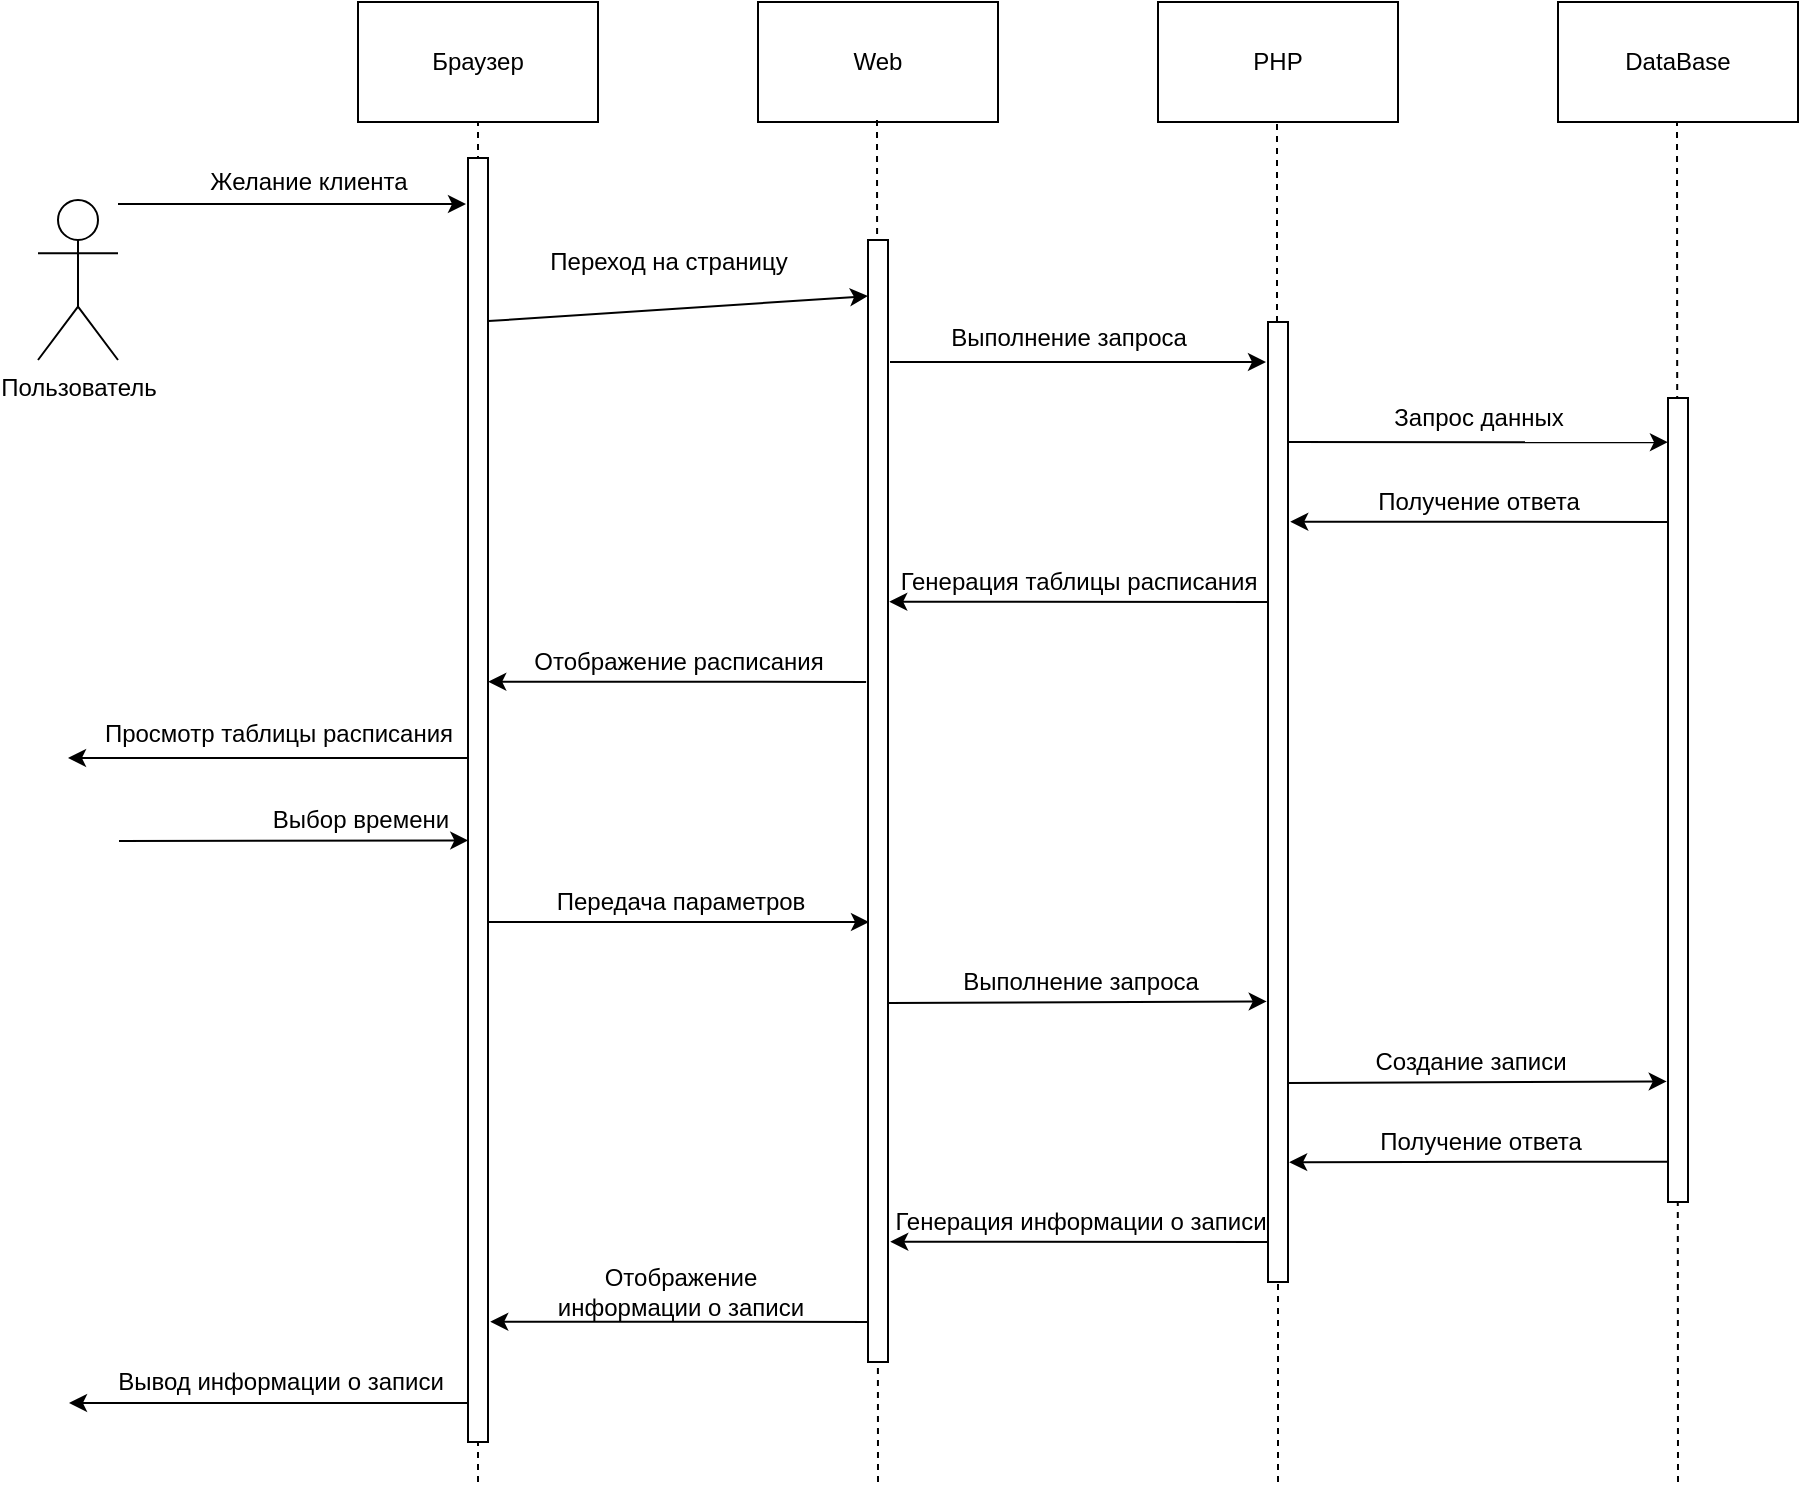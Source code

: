 <mxfile version="12.3.2" type="device" pages="1"><diagram id="z8-qv6D4M9FjAloxIoX0" name="Page-1"><mxGraphModel dx="1463" dy="846" grid="1" gridSize="10" guides="1" tooltips="1" connect="1" arrows="1" fold="1" page="1" pageScale="1" pageWidth="827" pageHeight="1169" math="0" shadow="0"><root><mxCell id="0"/><mxCell id="1" parent="0"/><mxCell id="-Rl1NjcdSPR4HwUoD9Cl-1" value="Пользователь" style="shape=umlActor;verticalLabelPosition=bottom;labelBackgroundColor=#ffffff;verticalAlign=top;html=1;outlineConnect=0;" parent="1" vertex="1"><mxGeometry x="120" y="199" width="40" height="80" as="geometry"/></mxCell><mxCell id="-Rl1NjcdSPR4HwUoD9Cl-9" value="Браузер" style="rounded=0;whiteSpace=wrap;html=1;" parent="1" vertex="1"><mxGeometry x="280" y="100" width="120" height="60" as="geometry"/></mxCell><mxCell id="-Rl1NjcdSPR4HwUoD9Cl-10" value="PHP" style="rounded=0;whiteSpace=wrap;html=1;" parent="1" vertex="1"><mxGeometry x="680" y="100" width="120" height="60" as="geometry"/></mxCell><mxCell id="-Rl1NjcdSPR4HwUoD9Cl-11" value="DataBase" style="rounded=0;whiteSpace=wrap;html=1;" parent="1" vertex="1"><mxGeometry x="880" y="100" width="120" height="60" as="geometry"/></mxCell><mxCell id="-Rl1NjcdSPR4HwUoD9Cl-12" value="" style="endArrow=none;dashed=1;html=1;entryX=0.5;entryY=1;entryDx=0;entryDy=0;" parent="1" target="-Rl1NjcdSPR4HwUoD9Cl-9" edge="1"><mxGeometry width="50" height="50" relative="1" as="geometry"><mxPoint x="340" y="840" as="sourcePoint"/><mxPoint x="360" y="170" as="targetPoint"/></mxGeometry></mxCell><mxCell id="-Rl1NjcdSPR4HwUoD9Cl-13" value="" style="endArrow=none;dashed=1;html=1;entryX=0.5;entryY=1;entryDx=0;entryDy=0;" parent="1" edge="1" source="MYk30FvpGVtjR0ssHaPJ-16"><mxGeometry width="50" height="50" relative="1" as="geometry"><mxPoint x="740" y="680" as="sourcePoint"/><mxPoint x="739.5" y="160" as="targetPoint"/></mxGeometry></mxCell><mxCell id="-Rl1NjcdSPR4HwUoD9Cl-14" value="" style="endArrow=none;dashed=1;html=1;entryX=0.5;entryY=1;entryDx=0;entryDy=0;" parent="1" edge="1"><mxGeometry width="50" height="50" relative="1" as="geometry"><mxPoint x="940" y="840" as="sourcePoint"/><mxPoint x="939.5" y="160" as="targetPoint"/></mxGeometry></mxCell><mxCell id="-Rl1NjcdSPR4HwUoD9Cl-21" value="Желание клиента" style="text;html=1;align=center;verticalAlign=middle;resizable=0;points=[];;autosize=1;" parent="1" vertex="1"><mxGeometry x="200" y="180" width="110" height="20" as="geometry"/></mxCell><mxCell id="-Rl1NjcdSPR4HwUoD9Cl-23" value="Выполнение запроса" style="text;html=1;align=center;verticalAlign=middle;resizable=0;points=[];;autosize=1;" parent="1" vertex="1"><mxGeometry x="570" y="258" width="130" height="20" as="geometry"/></mxCell><mxCell id="-Rl1NjcdSPR4HwUoD9Cl-24" value="Запрос данных" style="text;html=1;align=center;verticalAlign=middle;resizable=0;points=[];;autosize=1;" parent="1" vertex="1"><mxGeometry x="790" y="298" width="100" height="20" as="geometry"/></mxCell><mxCell id="-Rl1NjcdSPR4HwUoD9Cl-34" value="Получение ответа" style="text;html=1;align=center;verticalAlign=middle;resizable=0;points=[];;autosize=1;" parent="1" vertex="1"><mxGeometry x="780" y="340" width="120" height="20" as="geometry"/></mxCell><mxCell id="-Rl1NjcdSPR4HwUoD9Cl-36" value="Генерация таблицы расписания" style="text;html=1;align=center;verticalAlign=middle;resizable=0;points=[];;autosize=1;" parent="1" vertex="1"><mxGeometry x="545" y="380" width="190" height="20" as="geometry"/></mxCell><mxCell id="-Rl1NjcdSPR4HwUoD9Cl-39" value="Выбор времени" style="text;html=1;align=center;verticalAlign=middle;resizable=0;points=[];;autosize=1;" parent="1" vertex="1"><mxGeometry x="230.5" y="498.5" width="100" height="20" as="geometry"/></mxCell><mxCell id="-Rl1NjcdSPR4HwUoD9Cl-42" value="Выполнение запроса" style="text;html=1;align=center;verticalAlign=middle;resizable=0;points=[];;autosize=1;" parent="1" vertex="1"><mxGeometry x="575.5" y="580" width="130" height="20" as="geometry"/></mxCell><mxCell id="-Rl1NjcdSPR4HwUoD9Cl-45" value="Создание записи" style="text;html=1;align=center;verticalAlign=middle;resizable=0;points=[];;autosize=1;" parent="1" vertex="1"><mxGeometry x="780.5" y="620" width="110" height="20" as="geometry"/></mxCell><mxCell id="-Rl1NjcdSPR4HwUoD9Cl-52" style="edgeStyle=orthogonalEdgeStyle;rounded=0;orthogonalLoop=1;jettySize=auto;html=1;endArrow=none;endFill=0;startArrow=classic;startFill=1;" parent="1" edge="1"><mxGeometry relative="1" as="geometry"><mxPoint x="335" y="478" as="targetPoint"/><mxPoint x="135" y="478" as="sourcePoint"/></mxGeometry></mxCell><mxCell id="-Rl1NjcdSPR4HwUoD9Cl-53" value="Просмотр таблицы расписания" style="text;html=1;align=center;verticalAlign=middle;resizable=0;points=[];;autosize=1;" parent="1" vertex="1"><mxGeometry x="145" y="456" width="190" height="20" as="geometry"/></mxCell><mxCell id="MYk30FvpGVtjR0ssHaPJ-1" value="" style="html=1;points=[];perimeter=orthogonalPerimeter;" vertex="1" parent="1"><mxGeometry x="335" y="178" width="10" height="642" as="geometry"/></mxCell><mxCell id="MYk30FvpGVtjR0ssHaPJ-2" value="" style="endArrow=classic;html=1;entryX=-0.036;entryY=0.545;entryDx=0;entryDy=0;entryPerimeter=0;" edge="1" parent="1"><mxGeometry width="50" height="50" relative="1" as="geometry"><mxPoint x="160.5" y="519.5" as="sourcePoint"/><mxPoint x="335.14" y="519.19" as="targetPoint"/></mxGeometry></mxCell><mxCell id="MYk30FvpGVtjR0ssHaPJ-3" value="" style="endArrow=classic;html=1;" edge="1" parent="1"><mxGeometry width="50" height="50" relative="1" as="geometry"><mxPoint x="160" y="201" as="sourcePoint"/><mxPoint x="334" y="201" as="targetPoint"/></mxGeometry></mxCell><mxCell id="MYk30FvpGVtjR0ssHaPJ-4" value="Web" style="rounded=0;whiteSpace=wrap;html=1;" vertex="1" parent="1"><mxGeometry x="480" y="100" width="120" height="60" as="geometry"/></mxCell><mxCell id="MYk30FvpGVtjR0ssHaPJ-5" value="" style="endArrow=none;dashed=1;html=1;entryX=0.5;entryY=1;entryDx=0;entryDy=0;" edge="1" parent="1"><mxGeometry width="50" height="50" relative="1" as="geometry"><mxPoint x="540" y="840" as="sourcePoint"/><mxPoint x="539.5" y="159" as="targetPoint"/></mxGeometry></mxCell><mxCell id="MYk30FvpGVtjR0ssHaPJ-11" value="" style="html=1;points=[];perimeter=orthogonalPerimeter;" vertex="1" parent="1"><mxGeometry x="535" y="219" width="10" height="561" as="geometry"/></mxCell><mxCell id="MYk30FvpGVtjR0ssHaPJ-12" value="" style="endArrow=classic;html=1;entryX=0;entryY=0.05;entryDx=0;entryDy=0;entryPerimeter=0;exitX=1.013;exitY=0.127;exitDx=0;exitDy=0;exitPerimeter=0;" edge="1" parent="1" source="MYk30FvpGVtjR0ssHaPJ-1" target="MYk30FvpGVtjR0ssHaPJ-11"><mxGeometry width="50" height="50" relative="1" as="geometry"><mxPoint x="350" y="240" as="sourcePoint"/><mxPoint x="430" y="180" as="targetPoint"/></mxGeometry></mxCell><mxCell id="MYk30FvpGVtjR0ssHaPJ-14" value="Переход на страницу" style="text;html=1;align=center;verticalAlign=middle;resizable=0;points=[];;autosize=1;" vertex="1" parent="1"><mxGeometry x="370" y="220" width="130" height="20" as="geometry"/></mxCell><mxCell id="MYk30FvpGVtjR0ssHaPJ-15" value="" style="endArrow=classic;html=1;" edge="1" parent="1"><mxGeometry width="50" height="50" relative="1" as="geometry"><mxPoint x="546" y="280" as="sourcePoint"/><mxPoint x="734" y="280" as="targetPoint"/></mxGeometry></mxCell><mxCell id="MYk30FvpGVtjR0ssHaPJ-16" value="" style="html=1;points=[];perimeter=orthogonalPerimeter;" vertex="1" parent="1"><mxGeometry x="735" y="260" width="10" height="480" as="geometry"/></mxCell><mxCell id="MYk30FvpGVtjR0ssHaPJ-17" value="" style="endArrow=none;dashed=1;html=1;entryX=0.5;entryY=1;entryDx=0;entryDy=0;" edge="1" parent="1" target="MYk30FvpGVtjR0ssHaPJ-16"><mxGeometry width="50" height="50" relative="1" as="geometry"><mxPoint x="740" y="840" as="sourcePoint"/><mxPoint x="739.5" y="160" as="targetPoint"/></mxGeometry></mxCell><mxCell id="MYk30FvpGVtjR0ssHaPJ-18" value="" style="html=1;points=[];perimeter=orthogonalPerimeter;" vertex="1" parent="1"><mxGeometry x="935" y="298" width="10" height="402" as="geometry"/></mxCell><mxCell id="MYk30FvpGVtjR0ssHaPJ-23" value="" style="endArrow=classic;html=1;entryX=1.062;entryY=0.312;entryDx=0;entryDy=0;entryPerimeter=0;exitX=-0.042;exitY=0.256;exitDx=0;exitDy=0;exitPerimeter=0;" edge="1" parent="1"><mxGeometry width="50" height="50" relative="1" as="geometry"><mxPoint x="734.58" y="399.952" as="sourcePoint"/><mxPoint x="545.62" y="399.84" as="targetPoint"/></mxGeometry></mxCell><mxCell id="MYk30FvpGVtjR0ssHaPJ-24" value="" style="endArrow=classic;html=1;entryX=1.062;entryY=0.312;entryDx=0;entryDy=0;entryPerimeter=0;exitX=-0.042;exitY=0.256;exitDx=0;exitDy=0;exitPerimeter=0;" edge="1" parent="1"><mxGeometry width="50" height="50" relative="1" as="geometry"><mxPoint x="534.08" y="439.952" as="sourcePoint"/><mxPoint x="345.12" y="439.84" as="targetPoint"/></mxGeometry></mxCell><mxCell id="MYk30FvpGVtjR0ssHaPJ-25" value="Отображение расписания" style="text;html=1;align=center;verticalAlign=middle;resizable=0;points=[];;autosize=1;" vertex="1" parent="1"><mxGeometry x="360" y="420" width="160" height="20" as="geometry"/></mxCell><mxCell id="MYk30FvpGVtjR0ssHaPJ-27" value="" style="endArrow=classic;html=1;entryX=0;entryY=0.05;entryDx=0;entryDy=0;entryPerimeter=0;exitX=1.013;exitY=0.127;exitDx=0;exitDy=0;exitPerimeter=0;" edge="1" parent="1"><mxGeometry width="50" height="50" relative="1" as="geometry"><mxPoint x="345.5" y="560.05" as="sourcePoint"/><mxPoint x="535.5" y="560.05" as="targetPoint"/></mxGeometry></mxCell><mxCell id="MYk30FvpGVtjR0ssHaPJ-28" value="Передача параметров" style="text;html=1;align=center;verticalAlign=middle;resizable=0;points=[];;autosize=1;" vertex="1" parent="1"><mxGeometry x="370.5" y="540" width="140" height="20" as="geometry"/></mxCell><mxCell id="MYk30FvpGVtjR0ssHaPJ-29" value="" style="endArrow=classic;html=1;exitX=1;exitY=0.152;exitDx=0;exitDy=0;exitPerimeter=0;entryX=-0.114;entryY=0.06;entryDx=0;entryDy=0;entryPerimeter=0;" edge="1" parent="1"><mxGeometry width="50" height="50" relative="1" as="geometry"><mxPoint x="545.5" y="600.452" as="sourcePoint"/><mxPoint x="734.36" y="599.7" as="targetPoint"/></mxGeometry></mxCell><mxCell id="MYk30FvpGVtjR0ssHaPJ-30" value="" style="endArrow=classic;html=1;exitX=1;exitY=0.152;exitDx=0;exitDy=0;exitPerimeter=0;entryX=-0.114;entryY=0.06;entryDx=0;entryDy=0;entryPerimeter=0;" edge="1" parent="1"><mxGeometry width="50" height="50" relative="1" as="geometry"><mxPoint x="745.5" y="640.452" as="sourcePoint"/><mxPoint x="934.36" y="639.7" as="targetPoint"/></mxGeometry></mxCell><mxCell id="MYk30FvpGVtjR0ssHaPJ-31" value="Получение ответа" style="text;html=1;align=center;verticalAlign=middle;resizable=0;points=[];;autosize=1;" vertex="1" parent="1"><mxGeometry x="780.5" y="660" width="120" height="20" as="geometry"/></mxCell><mxCell id="MYk30FvpGVtjR0ssHaPJ-32" value="" style="endArrow=classic;html=1;entryX=1.007;entryY=0.278;entryDx=0;entryDy=0;entryPerimeter=0;exitX=-0.091;exitY=0.192;exitDx=0;exitDy=0;exitPerimeter=0;" edge="1" parent="1"><mxGeometry width="50" height="50" relative="1" as="geometry"><mxPoint x="934.59" y="679.824" as="sourcePoint"/><mxPoint x="745.57" y="680.08" as="targetPoint"/></mxGeometry></mxCell><mxCell id="MYk30FvpGVtjR0ssHaPJ-34" value="" style="endArrow=classic;html=1;entryX=-0.002;entryY=0.055;entryDx=0;entryDy=0;entryPerimeter=0;" edge="1" parent="1" target="MYk30FvpGVtjR0ssHaPJ-18"><mxGeometry width="50" height="50" relative="1" as="geometry"><mxPoint x="745" y="320" as="sourcePoint"/><mxPoint x="935" y="322" as="targetPoint"/></mxGeometry></mxCell><mxCell id="MYk30FvpGVtjR0ssHaPJ-35" value="" style="endArrow=classic;html=1;entryX=1.062;entryY=0.312;entryDx=0;entryDy=0;entryPerimeter=0;exitX=-0.042;exitY=0.256;exitDx=0;exitDy=0;exitPerimeter=0;" edge="1" parent="1"><mxGeometry width="50" height="50" relative="1" as="geometry"><mxPoint x="935.08" y="359.952" as="sourcePoint"/><mxPoint x="746.12" y="359.84" as="targetPoint"/></mxGeometry></mxCell><mxCell id="MYk30FvpGVtjR0ssHaPJ-36" value="Генерация информации о записи" style="text;html=1;align=center;verticalAlign=middle;resizable=0;points=[];;autosize=1;" vertex="1" parent="1"><mxGeometry x="540.5" y="700" width="200" height="20" as="geometry"/></mxCell><mxCell id="MYk30FvpGVtjR0ssHaPJ-37" value="" style="endArrow=classic;html=1;entryX=1.062;entryY=0.312;entryDx=0;entryDy=0;entryPerimeter=0;exitX=-0.042;exitY=0.256;exitDx=0;exitDy=0;exitPerimeter=0;" edge="1" parent="1"><mxGeometry width="50" height="50" relative="1" as="geometry"><mxPoint x="735.08" y="719.952" as="sourcePoint"/><mxPoint x="546.12" y="719.84" as="targetPoint"/></mxGeometry></mxCell><mxCell id="MYk30FvpGVtjR0ssHaPJ-39" value="Отображение&lt;br&gt;информации о записи" style="text;html=1;align=center;verticalAlign=middle;resizable=0;points=[];;autosize=1;" vertex="1" parent="1"><mxGeometry x="370.5" y="730" width="140" height="30" as="geometry"/></mxCell><mxCell id="MYk30FvpGVtjR0ssHaPJ-40" value="" style="endArrow=classic;html=1;entryX=1.062;entryY=0.312;entryDx=0;entryDy=0;entryPerimeter=0;exitX=-0.042;exitY=0.256;exitDx=0;exitDy=0;exitPerimeter=0;" edge="1" parent="1"><mxGeometry width="50" height="50" relative="1" as="geometry"><mxPoint x="535.08" y="759.952" as="sourcePoint"/><mxPoint x="346.12" y="759.84" as="targetPoint"/></mxGeometry></mxCell><mxCell id="MYk30FvpGVtjR0ssHaPJ-41" style="edgeStyle=orthogonalEdgeStyle;rounded=0;orthogonalLoop=1;jettySize=auto;html=1;endArrow=none;endFill=0;startArrow=classic;startFill=1;" edge="1" parent="1"><mxGeometry relative="1" as="geometry"><mxPoint x="335.5" y="800.5" as="targetPoint"/><mxPoint x="135.5" y="800.5" as="sourcePoint"/></mxGeometry></mxCell><mxCell id="MYk30FvpGVtjR0ssHaPJ-42" value="Вывод информации о записи" style="text;html=1;align=center;verticalAlign=middle;resizable=0;points=[];;autosize=1;" vertex="1" parent="1"><mxGeometry x="150.5" y="780" width="180" height="20" as="geometry"/></mxCell></root></mxGraphModel></diagram></mxfile>